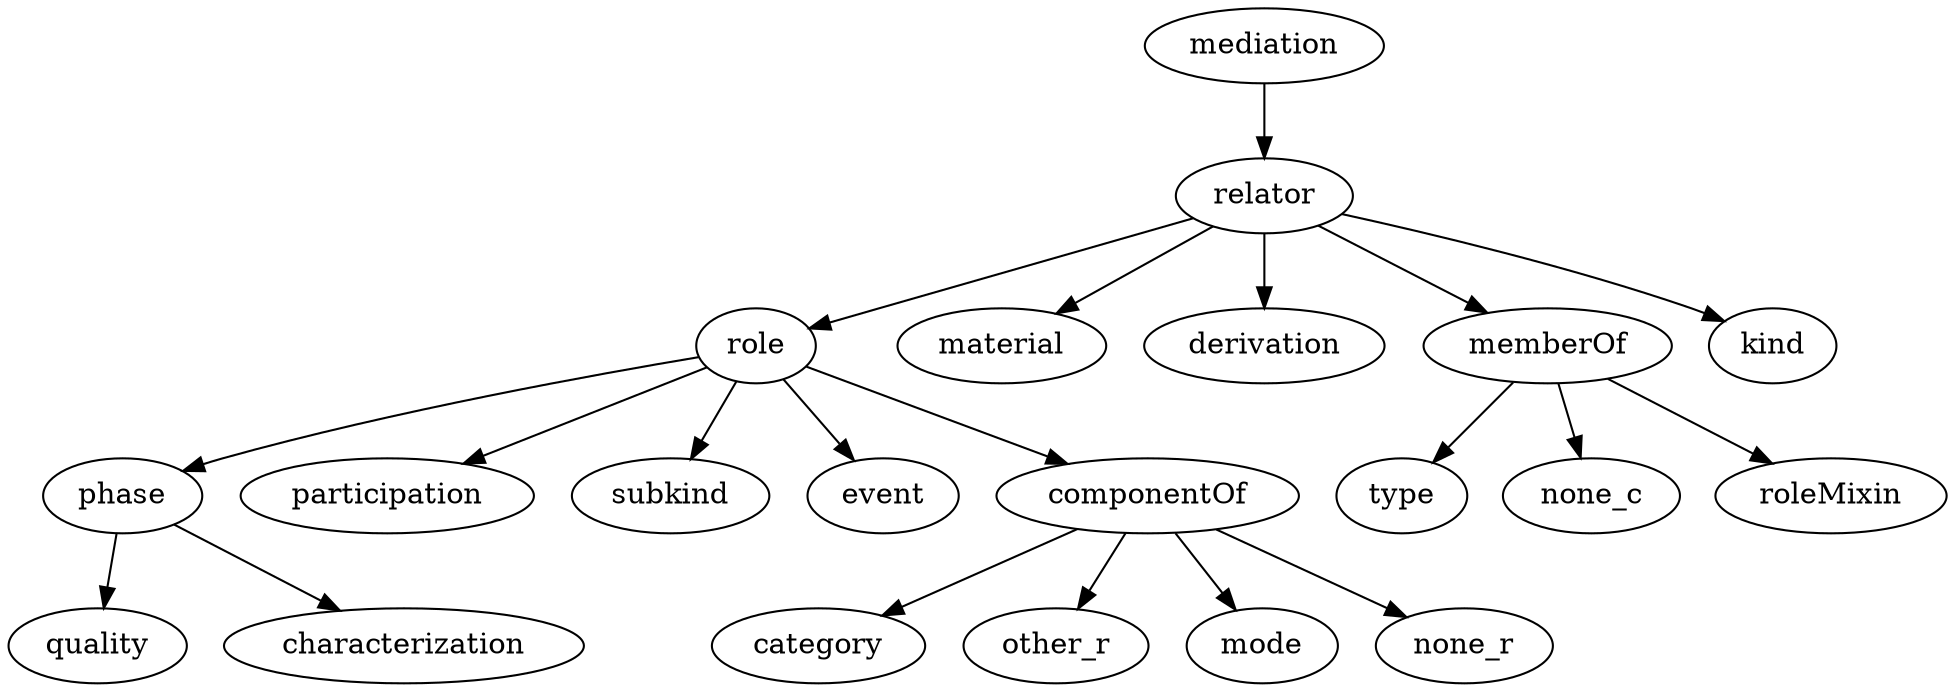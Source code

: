 strict digraph  {
mediation;
relator;
role;
material;
derivation;
memberOf;
kind;
phase;
participation;
subkind;
event;
componentOf;
quality;
characterization;
category;
other_r;
mode;
none_r;
type;
none_c;
roleMixin;
mediation -> relator;
relator -> role;
relator -> material;
relator -> derivation;
relator -> memberOf;
relator -> kind;
role -> phase;
role -> participation;
role -> subkind;
role -> event;
role -> componentOf;
memberOf -> type;
memberOf -> none_c;
memberOf -> roleMixin;
phase -> quality;
phase -> characterization;
componentOf -> category;
componentOf -> other_r;
componentOf -> mode;
componentOf -> none_r;
}
